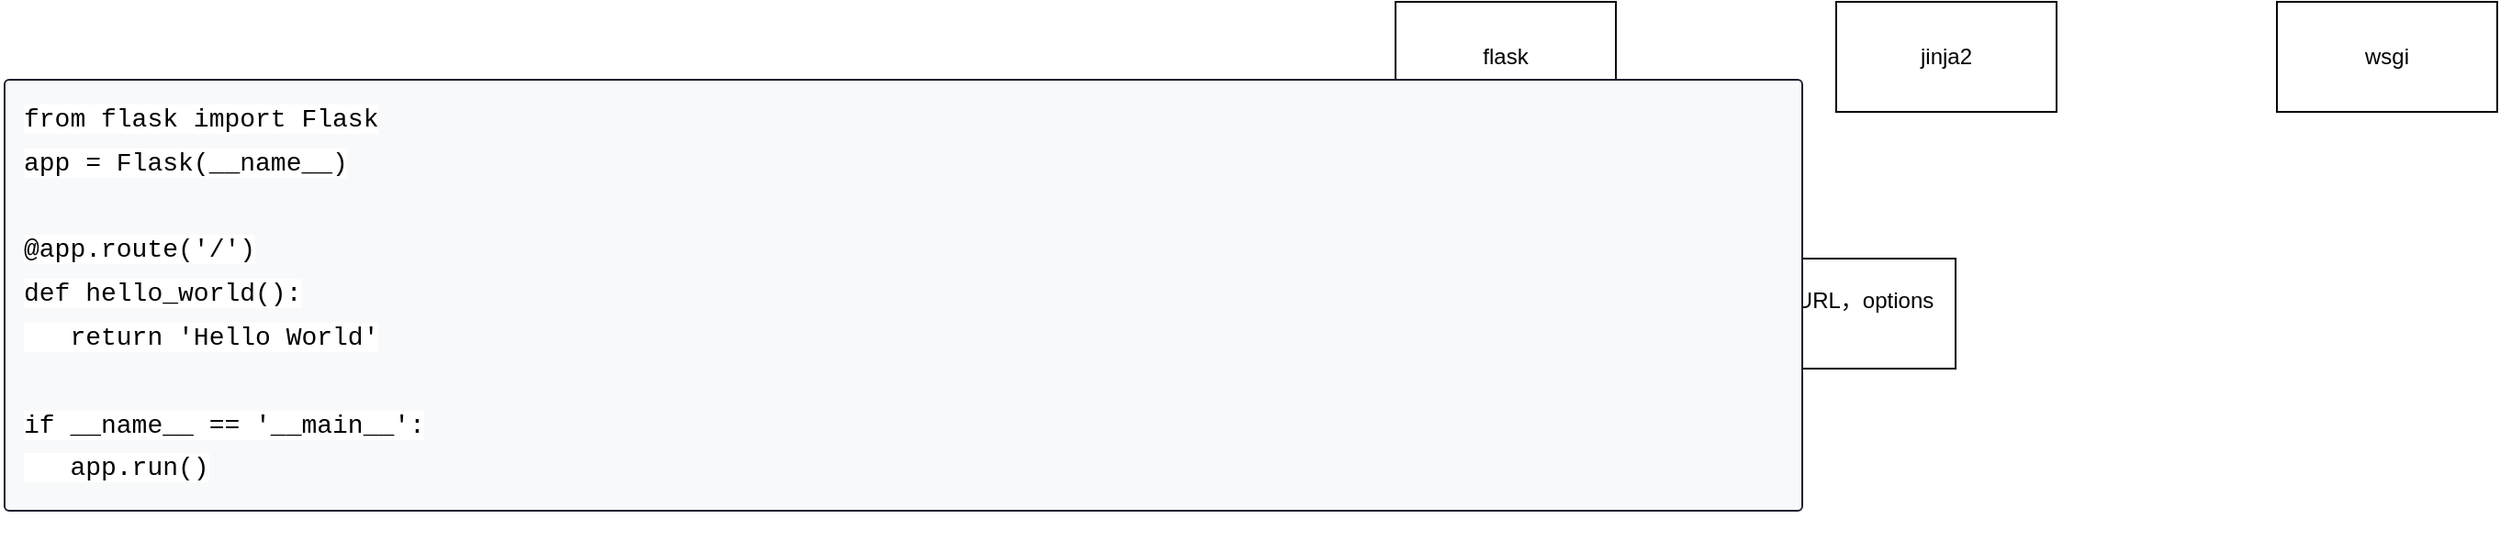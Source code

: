 <mxfile version="14.1.3" type="github">
  <diagram id="C_O_ZMxTlljodNBXf9En" name="Page-1">
    <mxGraphModel dx="2009" dy="707" grid="1" gridSize="10" guides="1" tooltips="1" connect="1" arrows="1" fold="1" page="1" pageScale="1" pageWidth="827" pageHeight="1169" math="0" shadow="0">
      <root>
        <mxCell id="0" />
        <mxCell id="1" parent="0" />
        <mxCell id="8R_pMyDKRRWHcROmqkUm-5" value="" style="edgeStyle=orthogonalEdgeStyle;rounded=0;orthogonalLoop=1;jettySize=auto;html=1;" edge="1" parent="1" source="8R_pMyDKRRWHcROmqkUm-1" target="8R_pMyDKRRWHcROmqkUm-4">
          <mxGeometry relative="1" as="geometry" />
        </mxCell>
        <mxCell id="8R_pMyDKRRWHcROmqkUm-1" value="flask" style="rounded=0;whiteSpace=wrap;html=1;" vertex="1" parent="1">
          <mxGeometry x="170" y="110" width="120" height="60" as="geometry" />
        </mxCell>
        <mxCell id="8R_pMyDKRRWHcROmqkUm-2" value="jinja2" style="rounded=0;whiteSpace=wrap;html=1;" vertex="1" parent="1">
          <mxGeometry x="410" y="110" width="120" height="60" as="geometry" />
        </mxCell>
        <mxCell id="8R_pMyDKRRWHcROmqkUm-3" value="wsgi" style="rounded=0;whiteSpace=wrap;html=1;" vertex="1" parent="1">
          <mxGeometry x="650" y="110" width="120" height="60" as="geometry" />
        </mxCell>
        <mxCell id="8R_pMyDKRRWHcROmqkUm-4" value="1、route修饰器告诉函数，哪个URL调用此函数； route(rule, options),rule是URL，options是" style="rounded=0;whiteSpace=wrap;html=1;align=left;" vertex="1" parent="1">
          <mxGeometry x="-15" y="250" width="490" height="60" as="geometry" />
        </mxCell>
        <mxCell id="8R_pMyDKRRWHcROmqkUm-8" value="&lt;pre class=&quot;prettyprint notranslate&quot; style=&quot;color: rgb(0 , 0 , 0) ; font-style: normal ; font-weight: 400 ; letter-spacing: normal ; text-align: left ; text-indent: 0px ; text-transform: none ; word-spacing: 0px ; background-color: rgb(248 , 249 , 250) ; margin-top: 15px ; margin-bottom: 15px ; padding: 10px ; position: relative ; width: 980px ; box-sizing: border-box ; line-height: 1.7 ; border-radius: 3px ; font-size: 14px ; font-family: &amp;quot;consolas&amp;quot; , &amp;quot;liberation mono&amp;quot; , &amp;quot;menlo&amp;quot; , &amp;quot;courier&amp;quot; , monospace ; overflow-x: auto ; border: 1px solid rgb(32 , 30 , 47) ; overflow-wrap: break-word&quot;&gt;&lt;span style=&quot;background-color: rgb(255 , 255 , 255)&quot;&gt;from flask import Flask&lt;br&gt;app = Flask(__name__)&lt;br&gt;&lt;br&gt;@app.route(&#39;/&#39;)&lt;br&gt;def hello_world():&lt;br&gt;   return &#39;Hello World&#39;&lt;br&gt;&lt;br&gt;if __name__ == &#39;__main__&#39;:&lt;br&gt;   app.run()&lt;/span&gt;&lt;/pre&gt;" style="text;html=1;whiteSpace=wrap;" vertex="1" parent="1">
          <mxGeometry x="-590" y="130" width="550" height="270" as="geometry" />
        </mxCell>
      </root>
    </mxGraphModel>
  </diagram>
</mxfile>
